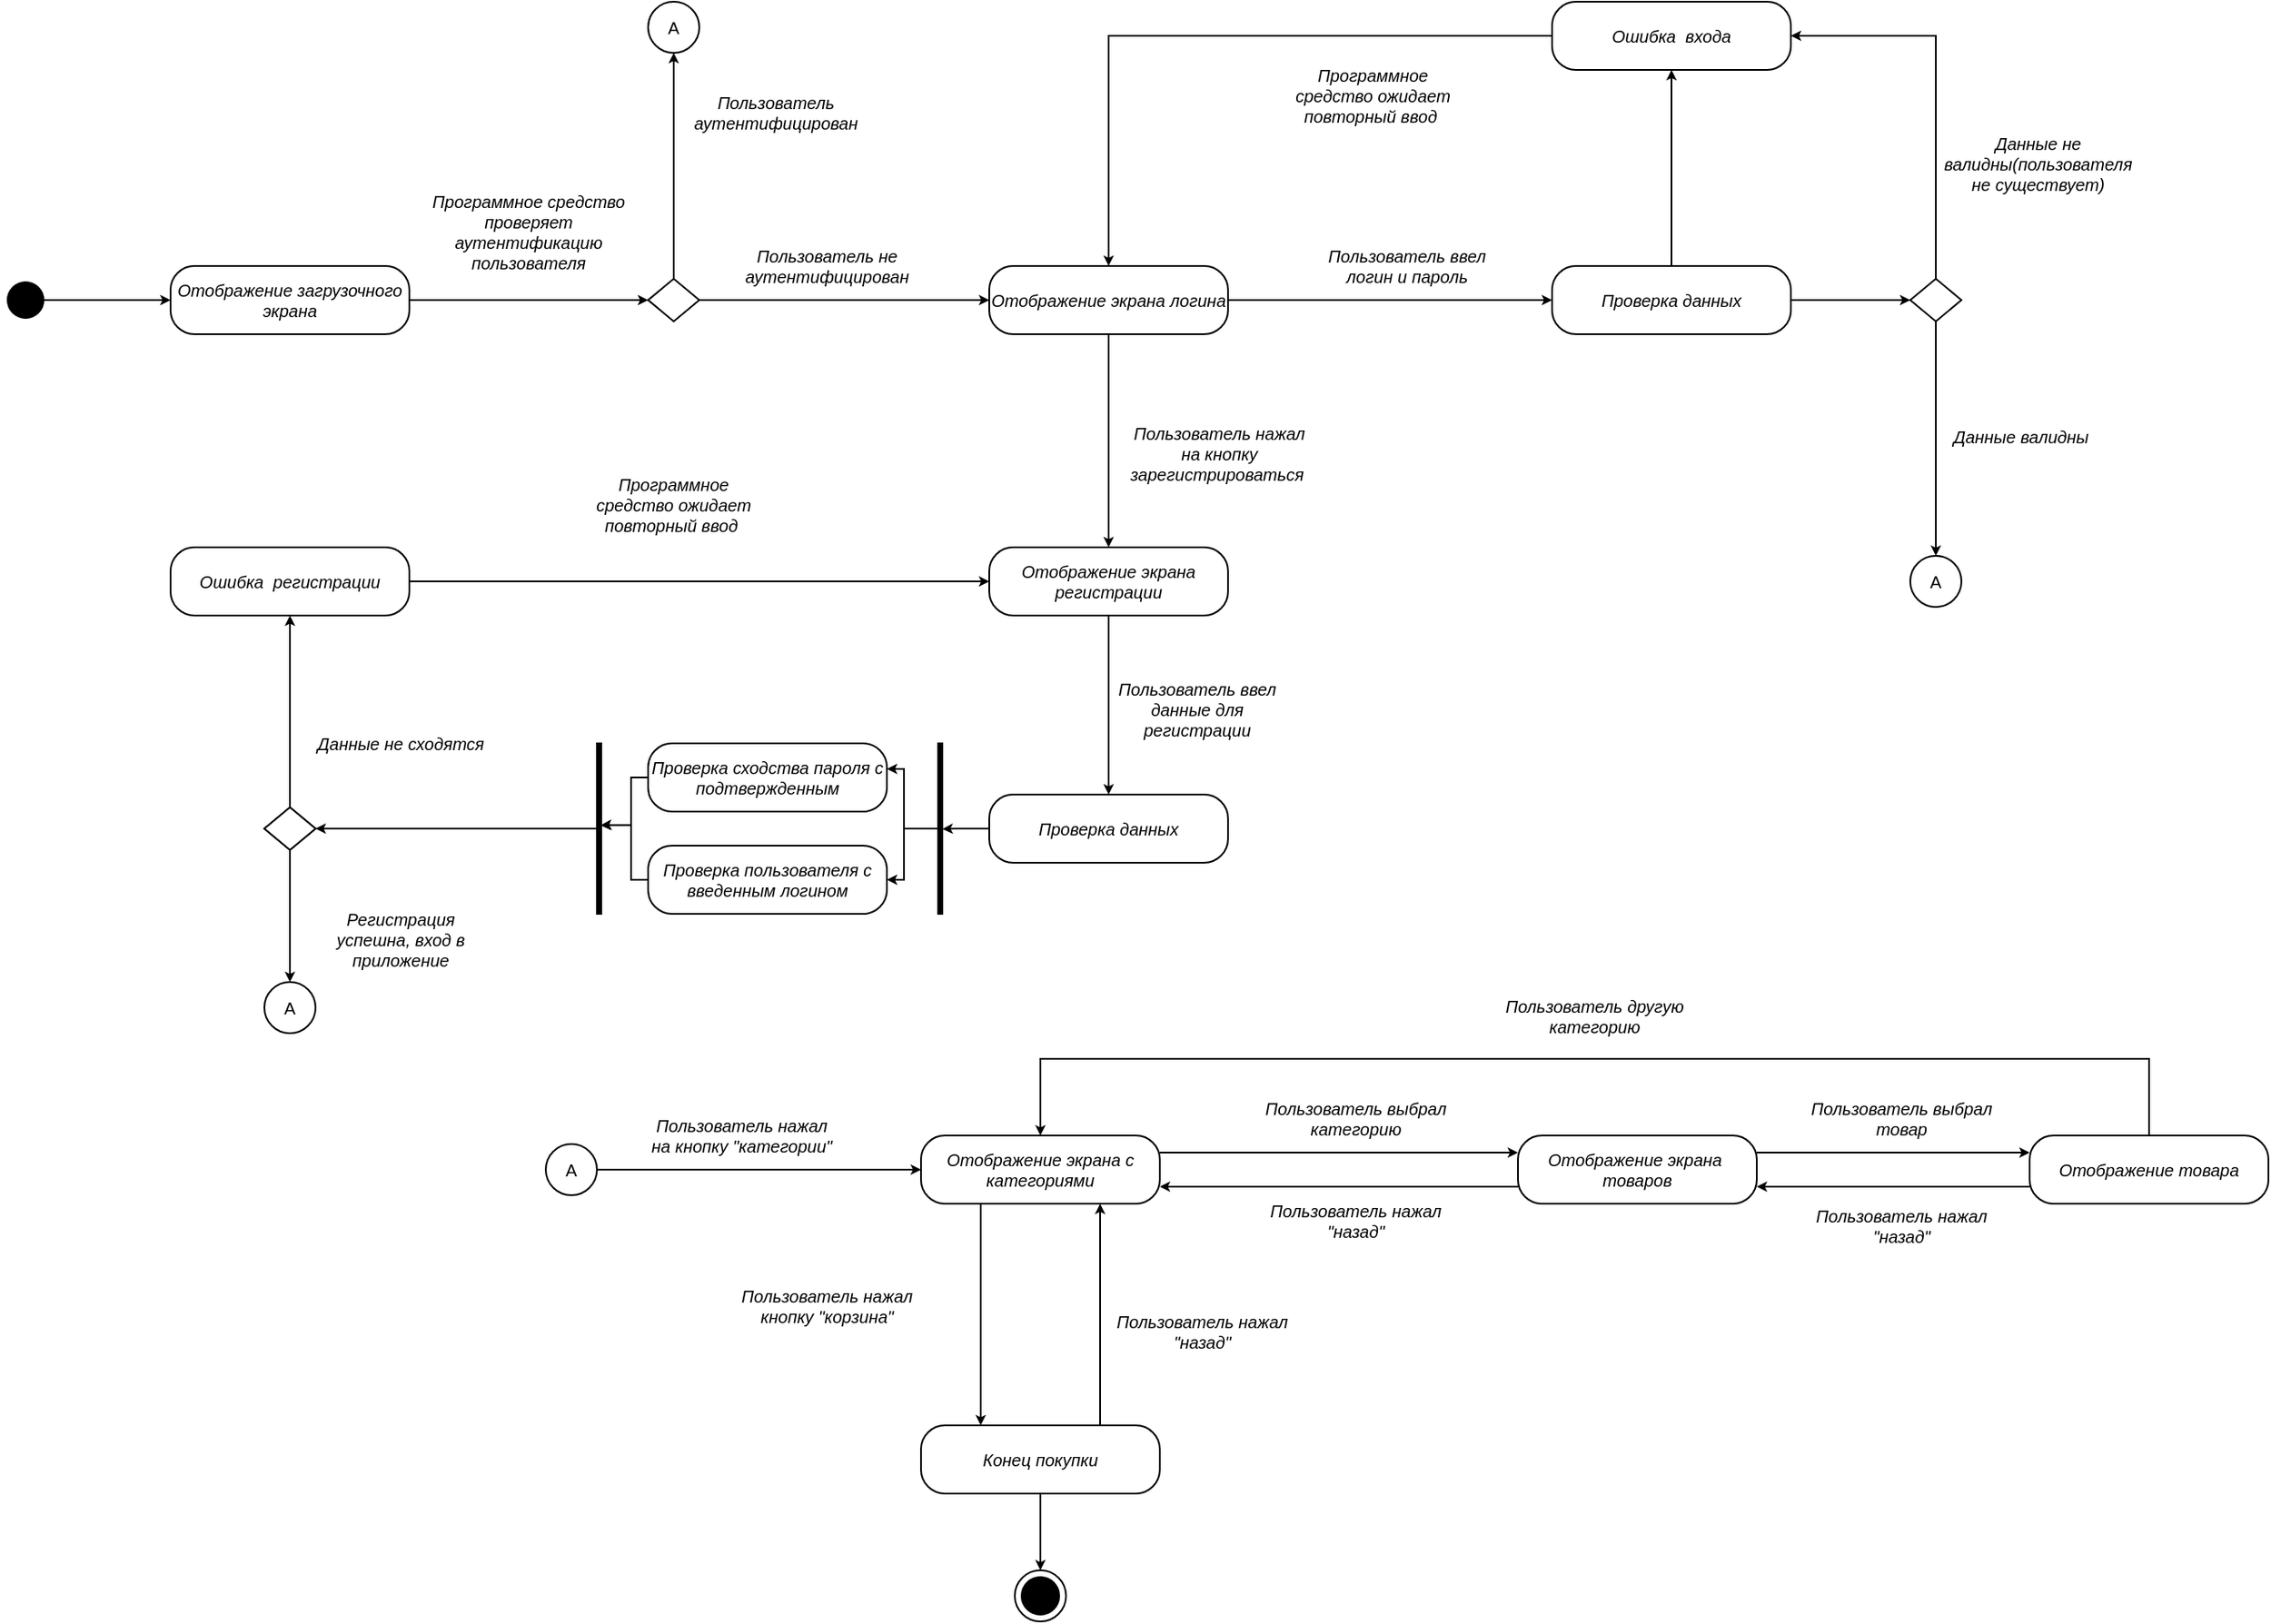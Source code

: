 <mxfile version="20.6.2" type="github">
  <diagram id="l8J2g5TpsDYImU-tIMu_" name="Page-1">
    <mxGraphModel dx="2966" dy="1563" grid="1" gridSize="10" guides="1" tooltips="1" connect="1" arrows="1" fold="1" page="1" pageScale="1" pageWidth="1654" pageHeight="1169" math="0" shadow="0">
      <root>
        <mxCell id="0" />
        <mxCell id="1" parent="0" />
        <mxCell id="iy_xwFXuVE4hslFyYQIE-25" value="" style="ellipse;html=1;shape=endState;fillColor=#000000;strokeColor=none;fontSize=10;" parent="1" vertex="1">
          <mxGeometry x="170" y="300" width="30" height="30" as="geometry" />
        </mxCell>
        <mxCell id="iy_xwFXuVE4hslFyYQIE-46" style="edgeStyle=orthogonalEdgeStyle;rounded=0;orthogonalLoop=1;jettySize=auto;html=1;exitX=1;exitY=0.5;exitDx=0;exitDy=0;entryX=0;entryY=0.5;entryDx=0;entryDy=0;strokeWidth=1;fontSize=10;endSize=3;" parent="1" source="iy_xwFXuVE4hslFyYQIE-30" target="iy_xwFXuVE4hslFyYQIE-41" edge="1">
          <mxGeometry relative="1" as="geometry" />
        </mxCell>
        <mxCell id="iy_xwFXuVE4hslFyYQIE-30" value="&lt;i&gt;Отображение загрузочного экрана&lt;/i&gt;" style="rounded=1;whiteSpace=wrap;html=1;strokeColor=default;fontSize=10;arcSize=35;" parent="1" vertex="1">
          <mxGeometry x="270" y="295" width="140" height="40" as="geometry" />
        </mxCell>
        <mxCell id="iy_xwFXuVE4hslFyYQIE-53" style="edgeStyle=orthogonalEdgeStyle;rounded=0;orthogonalLoop=1;jettySize=auto;html=1;exitX=0.5;exitY=1;exitDx=0;exitDy=0;entryX=0.5;entryY=0;entryDx=0;entryDy=0;strokeWidth=1;fontSize=10;endSize=3;" parent="1" source="iy_xwFXuVE4hslFyYQIE-36" target="iy_xwFXuVE4hslFyYQIE-52" edge="1">
          <mxGeometry relative="1" as="geometry" />
        </mxCell>
        <mxCell id="iy_xwFXuVE4hslFyYQIE-55" style="edgeStyle=orthogonalEdgeStyle;rounded=0;orthogonalLoop=1;jettySize=auto;html=1;exitX=1;exitY=0.5;exitDx=0;exitDy=0;entryX=0;entryY=0.5;entryDx=0;entryDy=0;strokeWidth=1;fontSize=10;endSize=3;" parent="1" source="iy_xwFXuVE4hslFyYQIE-36" target="iy_xwFXuVE4hslFyYQIE-37" edge="1">
          <mxGeometry relative="1" as="geometry" />
        </mxCell>
        <mxCell id="iy_xwFXuVE4hslFyYQIE-36" value="&lt;i&gt;Отображение экрана логина&lt;/i&gt;" style="rounded=1;whiteSpace=wrap;html=1;strokeColor=default;fontSize=10;arcSize=35;" parent="1" vertex="1">
          <mxGeometry x="750" y="295" width="140" height="40" as="geometry" />
        </mxCell>
        <mxCell id="zdR8yg-iXQoB8cMZ2nFd-6" style="edgeStyle=orthogonalEdgeStyle;rounded=0;orthogonalLoop=1;jettySize=auto;html=1;exitX=0.5;exitY=0;exitDx=0;exitDy=0;entryX=0.5;entryY=1;entryDx=0;entryDy=0;startSize=6;endSize=3;" parent="1" source="iy_xwFXuVE4hslFyYQIE-37" target="iy_xwFXuVE4hslFyYQIE-64" edge="1">
          <mxGeometry relative="1" as="geometry" />
        </mxCell>
        <mxCell id="zdR8yg-iXQoB8cMZ2nFd-10" style="edgeStyle=orthogonalEdgeStyle;rounded=0;orthogonalLoop=1;jettySize=auto;html=1;exitX=1;exitY=0.5;exitDx=0;exitDy=0;entryX=0;entryY=0.5;entryDx=0;entryDy=0;startSize=6;endSize=3;" parent="1" source="iy_xwFXuVE4hslFyYQIE-37" target="zdR8yg-iXQoB8cMZ2nFd-9" edge="1">
          <mxGeometry relative="1" as="geometry" />
        </mxCell>
        <mxCell id="iy_xwFXuVE4hslFyYQIE-37" value="&lt;i&gt;Проверка данных&lt;/i&gt;" style="rounded=1;whiteSpace=wrap;html=1;strokeColor=default;fontSize=10;arcSize=35;" parent="1" vertex="1">
          <mxGeometry x="1080" y="295" width="140" height="40" as="geometry" />
        </mxCell>
        <mxCell id="iy_xwFXuVE4hslFyYQIE-38" value="" style="endArrow=classic;html=1;fontSize=10;entryX=0;entryY=0.5;entryDx=0;entryDy=0;strokeWidth=1;rounded=0;endSize=3;" parent="1" source="iy_xwFXuVE4hslFyYQIE-25" target="iy_xwFXuVE4hslFyYQIE-30" edge="1">
          <mxGeometry width="50" height="50" relative="1" as="geometry">
            <mxPoint x="350" y="370" as="sourcePoint" />
            <mxPoint x="400" y="320" as="targetPoint" />
          </mxGeometry>
        </mxCell>
        <mxCell id="iy_xwFXuVE4hslFyYQIE-39" style="edgeStyle=orthogonalEdgeStyle;rounded=0;orthogonalLoop=1;jettySize=auto;html=1;exitX=1;exitY=0.5;exitDx=0;exitDy=0;entryX=0.333;entryY=0.502;entryDx=0;entryDy=0;entryPerimeter=0;fontSize=10;" parent="1" source="iy_xwFXuVE4hslFyYQIE-25" target="iy_xwFXuVE4hslFyYQIE-25" edge="1">
          <mxGeometry relative="1" as="geometry" />
        </mxCell>
        <mxCell id="iy_xwFXuVE4hslFyYQIE-48" style="edgeStyle=orthogonalEdgeStyle;rounded=0;orthogonalLoop=1;jettySize=auto;html=1;exitX=0.5;exitY=0;exitDx=0;exitDy=0;entryX=0.5;entryY=1;entryDx=0;entryDy=0;strokeWidth=1;fontSize=10;endSize=3;" parent="1" source="iy_xwFXuVE4hslFyYQIE-41" target="iy_xwFXuVE4hslFyYQIE-47" edge="1">
          <mxGeometry relative="1" as="geometry" />
        </mxCell>
        <mxCell id="iy_xwFXuVE4hslFyYQIE-50" style="edgeStyle=orthogonalEdgeStyle;rounded=0;orthogonalLoop=1;jettySize=auto;html=1;exitX=1;exitY=0.5;exitDx=0;exitDy=0;entryX=0;entryY=0.5;entryDx=0;entryDy=0;strokeWidth=1;fontSize=10;endSize=3;" parent="1" source="iy_xwFXuVE4hslFyYQIE-41" target="iy_xwFXuVE4hslFyYQIE-36" edge="1">
          <mxGeometry relative="1" as="geometry" />
        </mxCell>
        <mxCell id="iy_xwFXuVE4hslFyYQIE-41" value="" style="rhombus;whiteSpace=wrap;html=1;strokeColor=#000000;fontSize=10;" parent="1" vertex="1">
          <mxGeometry x="550" y="302.5" width="30" height="25" as="geometry" />
        </mxCell>
        <mxCell id="iy_xwFXuVE4hslFyYQIE-43" value="&lt;i&gt;Программное средство проверяет аутентификацию пользователя&lt;/i&gt;" style="text;html=1;strokeColor=none;fillColor=none;align=center;verticalAlign=middle;whiteSpace=wrap;rounded=0;fontSize=10;" parent="1" vertex="1">
          <mxGeometry x="410" y="250" width="140" height="50" as="geometry" />
        </mxCell>
        <mxCell id="iy_xwFXuVE4hslFyYQIE-47" value="А" style="ellipse;whiteSpace=wrap;html=1;aspect=fixed;strokeColor=#000000;fontSize=10;" parent="1" vertex="1">
          <mxGeometry x="550" y="140" width="30" height="30" as="geometry" />
        </mxCell>
        <mxCell id="iy_xwFXuVE4hslFyYQIE-49" value="&lt;i&gt;Пользователь аутентифицирован&lt;/i&gt;" style="text;html=1;strokeColor=none;fillColor=none;align=center;verticalAlign=middle;whiteSpace=wrap;rounded=0;fontSize=10;" parent="1" vertex="1">
          <mxGeometry x="570" y="180" width="110" height="50" as="geometry" />
        </mxCell>
        <mxCell id="iy_xwFXuVE4hslFyYQIE-51" value="&lt;i&gt;Пользователь не аутентифицирован&lt;/i&gt;" style="text;html=1;strokeColor=none;fillColor=none;align=center;verticalAlign=middle;whiteSpace=wrap;rounded=0;fontSize=10;" parent="1" vertex="1">
          <mxGeometry x="600" y="270" width="110" height="50" as="geometry" />
        </mxCell>
        <mxCell id="iy_xwFXuVE4hslFyYQIE-73" style="edgeStyle=orthogonalEdgeStyle;rounded=0;orthogonalLoop=1;jettySize=auto;html=1;exitX=0.5;exitY=1;exitDx=0;exitDy=0;entryX=0.5;entryY=0;entryDx=0;entryDy=0;strokeWidth=1;fontSize=10;endSize=3;" parent="1" source="iy_xwFXuVE4hslFyYQIE-52" target="iy_xwFXuVE4hslFyYQIE-76" edge="1">
          <mxGeometry relative="1" as="geometry">
            <mxPoint x="820" y="590" as="targetPoint" />
          </mxGeometry>
        </mxCell>
        <mxCell id="iy_xwFXuVE4hslFyYQIE-52" value="&lt;i&gt;Отображение экрана регистрации&lt;/i&gt;" style="rounded=1;whiteSpace=wrap;html=1;strokeColor=default;fontSize=10;arcSize=35;" parent="1" vertex="1">
          <mxGeometry x="750" y="460" width="140" height="40" as="geometry" />
        </mxCell>
        <mxCell id="iy_xwFXuVE4hslFyYQIE-54" value="&lt;i&gt;Пользователь нажал на кнопку зарегистрироваться&amp;nbsp;&lt;/i&gt;" style="text;html=1;strokeColor=none;fillColor=none;align=center;verticalAlign=middle;whiteSpace=wrap;rounded=0;fontSize=10;" parent="1" vertex="1">
          <mxGeometry x="830" y="380" width="110" height="50" as="geometry" />
        </mxCell>
        <mxCell id="iy_xwFXuVE4hslFyYQIE-56" value="&lt;i&gt;Пользователь ввел логин и пароль&lt;/i&gt;" style="text;html=1;strokeColor=none;fillColor=none;align=center;verticalAlign=middle;whiteSpace=wrap;rounded=0;fontSize=10;" parent="1" vertex="1">
          <mxGeometry x="940" y="270" width="110" height="50" as="geometry" />
        </mxCell>
        <mxCell id="iy_xwFXuVE4hslFyYQIE-60" value="А" style="ellipse;whiteSpace=wrap;html=1;aspect=fixed;strokeColor=#000000;fontSize=10;" parent="1" vertex="1">
          <mxGeometry x="1290" y="465" width="30" height="30" as="geometry" />
        </mxCell>
        <mxCell id="iy_xwFXuVE4hslFyYQIE-63" value="&lt;i&gt;Данные валидны&lt;/i&gt;" style="text;html=1;strokeColor=none;fillColor=none;align=center;verticalAlign=middle;whiteSpace=wrap;rounded=0;fontSize=10;" parent="1" vertex="1">
          <mxGeometry x="1300" y="370" width="110" height="50" as="geometry" />
        </mxCell>
        <mxCell id="zdR8yg-iXQoB8cMZ2nFd-7" style="edgeStyle=orthogonalEdgeStyle;rounded=0;orthogonalLoop=1;jettySize=auto;html=1;exitX=0;exitY=0.5;exitDx=0;exitDy=0;entryX=0.5;entryY=0;entryDx=0;entryDy=0;startSize=6;endSize=3;" parent="1" source="iy_xwFXuVE4hslFyYQIE-64" target="iy_xwFXuVE4hslFyYQIE-36" edge="1">
          <mxGeometry relative="1" as="geometry" />
        </mxCell>
        <mxCell id="iy_xwFXuVE4hslFyYQIE-64" value="&lt;i&gt;Ошибка&amp;nbsp; входа&lt;/i&gt;" style="rounded=1;whiteSpace=wrap;html=1;strokeColor=default;fontSize=10;arcSize=35;" parent="1" vertex="1">
          <mxGeometry x="1080" y="140" width="140" height="40" as="geometry" />
        </mxCell>
        <mxCell id="iy_xwFXuVE4hslFyYQIE-66" value="&lt;i&gt;Данные не валидны(пользователя не существует)&lt;/i&gt;" style="text;html=1;strokeColor=none;fillColor=none;align=center;verticalAlign=middle;whiteSpace=wrap;rounded=0;fontSize=10;" parent="1" vertex="1">
          <mxGeometry x="1310" y="210" width="110" height="50" as="geometry" />
        </mxCell>
        <mxCell id="iy_xwFXuVE4hslFyYQIE-68" value="&lt;i&gt;Пользователь ввел данные для регистрации&lt;/i&gt;" style="text;html=1;strokeColor=none;fillColor=none;align=center;verticalAlign=middle;whiteSpace=wrap;rounded=0;fontSize=10;" parent="1" vertex="1">
          <mxGeometry x="817" y="530" width="110" height="50" as="geometry" />
        </mxCell>
        <mxCell id="zdR8yg-iXQoB8cMZ2nFd-2" style="edgeStyle=orthogonalEdgeStyle;rounded=0;orthogonalLoop=1;jettySize=auto;html=1;entryX=1.029;entryY=0.502;entryDx=0;entryDy=0;entryPerimeter=0;startSize=6;endSize=3;" parent="1" source="iy_xwFXuVE4hslFyYQIE-76" target="zdR8yg-iXQoB8cMZ2nFd-1" edge="1">
          <mxGeometry relative="1" as="geometry" />
        </mxCell>
        <mxCell id="iy_xwFXuVE4hslFyYQIE-76" value="&lt;i&gt;Проверка данных&lt;/i&gt;" style="rounded=1;whiteSpace=wrap;html=1;strokeColor=default;fontSize=10;arcSize=35;" parent="1" vertex="1">
          <mxGeometry x="750" y="605" width="140" height="40" as="geometry" />
        </mxCell>
        <mxCell id="zdR8yg-iXQoB8cMZ2nFd-5" style="edgeStyle=orthogonalEdgeStyle;rounded=0;orthogonalLoop=1;jettySize=auto;html=1;exitX=1;exitY=0.5;exitDx=0;exitDy=0;entryX=0;entryY=0.5;entryDx=0;entryDy=0;startSize=6;endSize=3;" parent="1" source="iy_xwFXuVE4hslFyYQIE-78" target="iy_xwFXuVE4hslFyYQIE-52" edge="1">
          <mxGeometry relative="1" as="geometry" />
        </mxCell>
        <mxCell id="iy_xwFXuVE4hslFyYQIE-78" value="&lt;i&gt;Ошибка&amp;nbsp; регистрации&lt;/i&gt;" style="rounded=1;whiteSpace=wrap;html=1;strokeColor=default;fontSize=10;arcSize=35;" parent="1" vertex="1">
          <mxGeometry x="270" y="460" width="140" height="40" as="geometry" />
        </mxCell>
        <mxCell id="iy_xwFXuVE4hslFyYQIE-81" value="&lt;i&gt;Данные не сходятся&lt;/i&gt;" style="text;html=1;strokeColor=none;fillColor=none;align=center;verticalAlign=middle;whiteSpace=wrap;rounded=0;fontSize=10;" parent="1" vertex="1">
          <mxGeometry x="350" y="550" width="110" height="50" as="geometry" />
        </mxCell>
        <mxCell id="iy_xwFXuVE4hslFyYQIE-84" value="&lt;i&gt;Регистрация успешна, вход в приложение&lt;/i&gt;" style="text;html=1;strokeColor=none;fillColor=none;align=center;verticalAlign=middle;whiteSpace=wrap;rounded=0;fontSize=10;" parent="1" vertex="1">
          <mxGeometry x="350" y="665" width="110" height="50" as="geometry" />
        </mxCell>
        <mxCell id="iy_xwFXuVE4hslFyYQIE-85" value="А" style="ellipse;whiteSpace=wrap;html=1;aspect=fixed;strokeColor=#000000;fontSize=10;" parent="1" vertex="1">
          <mxGeometry x="325" y="715" width="30" height="30" as="geometry" />
        </mxCell>
        <mxCell id="iy_xwFXuVE4hslFyYQIE-108" style="edgeStyle=orthogonalEdgeStyle;rounded=0;orthogonalLoop=1;jettySize=auto;html=1;strokeWidth=1;fontSize=10;endSize=3;" parent="1" source="iy_xwFXuVE4hslFyYQIE-92" target="iy_xwFXuVE4hslFyYQIE-107" edge="1">
          <mxGeometry relative="1" as="geometry" />
        </mxCell>
        <mxCell id="iy_xwFXuVE4hslFyYQIE-92" value="" style="html=1;points=[];perimeter=orthogonalPerimeter;strokeColor=#000000;fontSize=10;fillColor=#000000;" parent="1" vertex="1">
          <mxGeometry x="520" y="575" width="2.5" height="100" as="geometry" />
        </mxCell>
        <mxCell id="iy_xwFXuVE4hslFyYQIE-103" style="edgeStyle=orthogonalEdgeStyle;rounded=0;orthogonalLoop=1;jettySize=auto;html=1;entryX=0.974;entryY=0.482;entryDx=0;entryDy=0;entryPerimeter=0;strokeWidth=1;fontSize=10;endSize=3;" parent="1" source="iy_xwFXuVE4hslFyYQIE-94" target="iy_xwFXuVE4hslFyYQIE-92" edge="1">
          <mxGeometry relative="1" as="geometry">
            <Array as="points">
              <mxPoint x="540" y="595" />
              <mxPoint x="540" y="623" />
              <mxPoint x="525" y="623" />
            </Array>
          </mxGeometry>
        </mxCell>
        <mxCell id="iy_xwFXuVE4hslFyYQIE-94" value="&lt;i&gt;Проверка сходства пароля с подтвержденным&lt;/i&gt;" style="rounded=1;whiteSpace=wrap;html=1;strokeColor=default;fontSize=10;arcSize=35;" parent="1" vertex="1">
          <mxGeometry x="550" y="575" width="140" height="40" as="geometry" />
        </mxCell>
        <mxCell id="iy_xwFXuVE4hslFyYQIE-99" style="edgeStyle=orthogonalEdgeStyle;rounded=0;orthogonalLoop=1;jettySize=auto;html=1;entryX=1;entryY=0.375;entryDx=0;entryDy=0;entryPerimeter=0;strokeWidth=1;fontSize=10;endSize=3;" parent="1" target="iy_xwFXuVE4hslFyYQIE-94" edge="1">
          <mxGeometry relative="1" as="geometry">
            <Array as="points">
              <mxPoint x="700" y="625" />
              <mxPoint x="700" y="590" />
            </Array>
            <mxPoint x="720" y="625" as="sourcePoint" />
          </mxGeometry>
        </mxCell>
        <mxCell id="iy_xwFXuVE4hslFyYQIE-100" style="edgeStyle=orthogonalEdgeStyle;rounded=0;orthogonalLoop=1;jettySize=auto;html=1;entryX=1;entryY=0.5;entryDx=0;entryDy=0;strokeWidth=1;fontSize=10;endSize=3;" parent="1" target="iy_xwFXuVE4hslFyYQIE-96" edge="1">
          <mxGeometry relative="1" as="geometry">
            <Array as="points">
              <mxPoint x="700" y="625" />
              <mxPoint x="700" y="655" />
            </Array>
            <mxPoint x="720" y="625" as="sourcePoint" />
          </mxGeometry>
        </mxCell>
        <mxCell id="iy_xwFXuVE4hslFyYQIE-105" style="edgeStyle=orthogonalEdgeStyle;rounded=0;orthogonalLoop=1;jettySize=auto;html=1;exitX=0;exitY=0.5;exitDx=0;exitDy=0;entryX=0.865;entryY=0.479;entryDx=0;entryDy=0;entryPerimeter=0;strokeWidth=1;fontSize=10;endSize=3;" parent="1" source="iy_xwFXuVE4hslFyYQIE-96" target="iy_xwFXuVE4hslFyYQIE-92" edge="1">
          <mxGeometry relative="1" as="geometry">
            <Array as="points">
              <mxPoint x="540" y="655" />
              <mxPoint x="540" y="623" />
            </Array>
          </mxGeometry>
        </mxCell>
        <mxCell id="iy_xwFXuVE4hslFyYQIE-96" value="&lt;i&gt;Проверка пользователя с введенным логином&lt;/i&gt;" style="rounded=1;whiteSpace=wrap;html=1;strokeColor=default;fontSize=10;arcSize=35;" parent="1" vertex="1">
          <mxGeometry x="550" y="635" width="140" height="40" as="geometry" />
        </mxCell>
        <mxCell id="iy_xwFXuVE4hslFyYQIE-107" value="" style="rhombus;whiteSpace=wrap;html=1;strokeColor=#000000;fontSize=10;" parent="1" vertex="1">
          <mxGeometry x="325" y="612.5" width="30" height="25" as="geometry" />
        </mxCell>
        <mxCell id="iy_xwFXuVE4hslFyYQIE-110" style="edgeStyle=orthogonalEdgeStyle;rounded=0;orthogonalLoop=1;jettySize=auto;html=1;exitX=0.5;exitY=0;exitDx=0;exitDy=0;entryX=0.5;entryY=1;entryDx=0;entryDy=0;strokeWidth=1;fontSize=10;endSize=3;" parent="1" source="iy_xwFXuVE4hslFyYQIE-109" target="iy_xwFXuVE4hslFyYQIE-78" edge="1">
          <mxGeometry relative="1" as="geometry" />
        </mxCell>
        <mxCell id="iy_xwFXuVE4hslFyYQIE-111" style="edgeStyle=orthogonalEdgeStyle;rounded=0;orthogonalLoop=1;jettySize=auto;html=1;exitX=0.5;exitY=1;exitDx=0;exitDy=0;strokeWidth=1;fontSize=10;endSize=3;" parent="1" source="iy_xwFXuVE4hslFyYQIE-109" target="iy_xwFXuVE4hslFyYQIE-85" edge="1">
          <mxGeometry relative="1" as="geometry" />
        </mxCell>
        <mxCell id="iy_xwFXuVE4hslFyYQIE-109" value="" style="rhombus;whiteSpace=wrap;html=1;strokeColor=#000000;fontSize=10;" parent="1" vertex="1">
          <mxGeometry x="325" y="612.5" width="30" height="25" as="geometry" />
        </mxCell>
        <mxCell id="iy_xwFXuVE4hslFyYQIE-114" style="edgeStyle=orthogonalEdgeStyle;rounded=0;orthogonalLoop=1;jettySize=auto;html=1;exitX=1;exitY=0.5;exitDx=0;exitDy=0;strokeWidth=1;fontSize=10;endSize=3;" parent="1" source="iy_xwFXuVE4hslFyYQIE-112" target="iy_xwFXuVE4hslFyYQIE-113" edge="1">
          <mxGeometry relative="1" as="geometry" />
        </mxCell>
        <mxCell id="iy_xwFXuVE4hslFyYQIE-112" value="А" style="ellipse;whiteSpace=wrap;html=1;aspect=fixed;strokeColor=#000000;fontSize=10;" parent="1" vertex="1">
          <mxGeometry x="490" y="810" width="30" height="30" as="geometry" />
        </mxCell>
        <mxCell id="iy_xwFXuVE4hslFyYQIE-117" style="edgeStyle=orthogonalEdgeStyle;rounded=0;orthogonalLoop=1;jettySize=auto;html=1;exitX=1;exitY=0.25;exitDx=0;exitDy=0;entryX=0;entryY=0.25;entryDx=0;entryDy=0;strokeWidth=1;fontSize=10;endSize=3;" parent="1" source="iy_xwFXuVE4hslFyYQIE-113" target="iy_xwFXuVE4hslFyYQIE-116" edge="1">
          <mxGeometry relative="1" as="geometry" />
        </mxCell>
        <mxCell id="iy_xwFXuVE4hslFyYQIE-123" style="edgeStyle=orthogonalEdgeStyle;rounded=0;orthogonalLoop=1;jettySize=auto;html=1;exitX=0.25;exitY=1;exitDx=0;exitDy=0;entryX=0.25;entryY=0;entryDx=0;entryDy=0;strokeWidth=1;fontSize=10;endSize=3;" parent="1" source="iy_xwFXuVE4hslFyYQIE-113" target="iy_xwFXuVE4hslFyYQIE-122" edge="1">
          <mxGeometry relative="1" as="geometry">
            <Array as="points" />
          </mxGeometry>
        </mxCell>
        <mxCell id="iy_xwFXuVE4hslFyYQIE-113" value="&lt;i&gt;Отображение экрана с категориями&lt;/i&gt;" style="rounded=1;whiteSpace=wrap;html=1;strokeColor=default;fontSize=10;arcSize=35;" parent="1" vertex="1">
          <mxGeometry x="710" y="805" width="140" height="40" as="geometry" />
        </mxCell>
        <mxCell id="iy_xwFXuVE4hslFyYQIE-115" value="&lt;i&gt;Пользователь нажал на кнопку &quot;категории&quot;&lt;/i&gt;" style="text;html=1;strokeColor=none;fillColor=none;align=center;verticalAlign=middle;whiteSpace=wrap;rounded=0;fontSize=10;" parent="1" vertex="1">
          <mxGeometry x="550" y="780" width="110" height="50" as="geometry" />
        </mxCell>
        <mxCell id="iy_xwFXuVE4hslFyYQIE-120" style="edgeStyle=orthogonalEdgeStyle;rounded=0;orthogonalLoop=1;jettySize=auto;html=1;exitX=0;exitY=0.75;exitDx=0;exitDy=0;entryX=1;entryY=0.75;entryDx=0;entryDy=0;strokeWidth=1;fontSize=10;endSize=3;" parent="1" source="iy_xwFXuVE4hslFyYQIE-116" target="iy_xwFXuVE4hslFyYQIE-113" edge="1">
          <mxGeometry relative="1" as="geometry" />
        </mxCell>
        <mxCell id="iy_xwFXuVE4hslFyYQIE-136" style="edgeStyle=orthogonalEdgeStyle;rounded=0;orthogonalLoop=1;jettySize=auto;html=1;exitX=1;exitY=0.25;exitDx=0;exitDy=0;entryX=0;entryY=0.25;entryDx=0;entryDy=0;strokeWidth=1;fontSize=10;endSize=3;" parent="1" source="iy_xwFXuVE4hslFyYQIE-116" target="iy_xwFXuVE4hslFyYQIE-131" edge="1">
          <mxGeometry relative="1" as="geometry" />
        </mxCell>
        <mxCell id="iy_xwFXuVE4hslFyYQIE-116" value="&lt;i&gt;Отображение экрана&amp;nbsp; товаров&lt;/i&gt;" style="rounded=1;whiteSpace=wrap;html=1;strokeColor=default;fontSize=10;arcSize=35;" parent="1" vertex="1">
          <mxGeometry x="1060" y="805" width="140" height="40" as="geometry" />
        </mxCell>
        <mxCell id="iy_xwFXuVE4hslFyYQIE-118" value="&lt;i&gt;Пользователь выбрал категорию&lt;/i&gt;" style="text;html=1;strokeColor=none;fillColor=none;align=center;verticalAlign=middle;whiteSpace=wrap;rounded=0;fontSize=10;" parent="1" vertex="1">
          <mxGeometry x="910" y="770" width="110" height="50" as="geometry" />
        </mxCell>
        <mxCell id="iy_xwFXuVE4hslFyYQIE-121" value="&lt;i&gt;Пользователь нажал &quot;назад&quot;&lt;/i&gt;" style="text;html=1;strokeColor=none;fillColor=none;align=center;verticalAlign=middle;whiteSpace=wrap;rounded=0;fontSize=10;" parent="1" vertex="1">
          <mxGeometry x="910" y="830" width="110" height="50" as="geometry" />
        </mxCell>
        <mxCell id="iy_xwFXuVE4hslFyYQIE-127" style="edgeStyle=orthogonalEdgeStyle;rounded=0;orthogonalLoop=1;jettySize=auto;html=1;exitX=0.5;exitY=1;exitDx=0;exitDy=0;entryX=0.5;entryY=0;entryDx=0;entryDy=0;strokeWidth=1;fontSize=10;endSize=3;" parent="1" source="iy_xwFXuVE4hslFyYQIE-122" target="iy_xwFXuVE4hslFyYQIE-125" edge="1">
          <mxGeometry relative="1" as="geometry" />
        </mxCell>
        <mxCell id="iy_xwFXuVE4hslFyYQIE-129" style="edgeStyle=orthogonalEdgeStyle;rounded=0;orthogonalLoop=1;jettySize=auto;html=1;exitX=0.75;exitY=0;exitDx=0;exitDy=0;entryX=0.75;entryY=1;entryDx=0;entryDy=0;strokeWidth=1;fontSize=10;endSize=3;" parent="1" source="iy_xwFXuVE4hslFyYQIE-122" target="iy_xwFXuVE4hslFyYQIE-113" edge="1">
          <mxGeometry relative="1" as="geometry" />
        </mxCell>
        <mxCell id="iy_xwFXuVE4hslFyYQIE-122" value="&lt;i&gt;Конец покупки&lt;/i&gt;" style="rounded=1;whiteSpace=wrap;html=1;strokeColor=default;fontSize=10;arcSize=35;" parent="1" vertex="1">
          <mxGeometry x="710" y="975" width="140" height="40" as="geometry" />
        </mxCell>
        <mxCell id="iy_xwFXuVE4hslFyYQIE-124" value="&lt;i&gt;Пользователь нажал кнопку &quot;корзина&quot;&lt;/i&gt;" style="text;html=1;strokeColor=none;fillColor=none;align=center;verticalAlign=middle;whiteSpace=wrap;rounded=0;fontSize=10;" parent="1" vertex="1">
          <mxGeometry x="600" y="880" width="110" height="50" as="geometry" />
        </mxCell>
        <mxCell id="iy_xwFXuVE4hslFyYQIE-125" value="" style="ellipse;html=1;shape=endState;fillColor=#000000;strokeColor=#000000;fontSize=10;" parent="1" vertex="1">
          <mxGeometry x="765" y="1060" width="30" height="30" as="geometry" />
        </mxCell>
        <mxCell id="iy_xwFXuVE4hslFyYQIE-130" value="&lt;i&gt;Пользователь нажал &quot;назад&quot;&lt;/i&gt;" style="text;html=1;strokeColor=none;fillColor=none;align=center;verticalAlign=middle;whiteSpace=wrap;rounded=0;fontSize=10;" parent="1" vertex="1">
          <mxGeometry x="820" y="895" width="110" height="50" as="geometry" />
        </mxCell>
        <mxCell id="iy_xwFXuVE4hslFyYQIE-138" style="edgeStyle=orthogonalEdgeStyle;rounded=0;orthogonalLoop=1;jettySize=auto;html=1;exitX=0;exitY=0.75;exitDx=0;exitDy=0;entryX=1;entryY=0.75;entryDx=0;entryDy=0;strokeWidth=1;fontSize=10;endSize=3;" parent="1" source="iy_xwFXuVE4hslFyYQIE-131" target="iy_xwFXuVE4hslFyYQIE-116" edge="1">
          <mxGeometry relative="1" as="geometry" />
        </mxCell>
        <mxCell id="iy_xwFXuVE4hslFyYQIE-140" style="edgeStyle=orthogonalEdgeStyle;rounded=0;orthogonalLoop=1;jettySize=auto;html=1;exitX=0.5;exitY=0;exitDx=0;exitDy=0;entryX=0.5;entryY=0;entryDx=0;entryDy=0;strokeWidth=1;fontSize=10;endSize=3;" parent="1" source="iy_xwFXuVE4hslFyYQIE-131" target="iy_xwFXuVE4hslFyYQIE-113" edge="1">
          <mxGeometry relative="1" as="geometry">
            <Array as="points">
              <mxPoint x="1430" y="760" />
              <mxPoint x="780" y="760" />
            </Array>
          </mxGeometry>
        </mxCell>
        <mxCell id="iy_xwFXuVE4hslFyYQIE-131" value="&lt;i&gt;Отображение товара&lt;/i&gt;" style="rounded=1;whiteSpace=wrap;html=1;strokeColor=default;fontSize=10;arcSize=35;" parent="1" vertex="1">
          <mxGeometry x="1360" y="805" width="140" height="40" as="geometry" />
        </mxCell>
        <mxCell id="iy_xwFXuVE4hslFyYQIE-137" value="&lt;i&gt;Пользователь выбрал товар&lt;/i&gt;" style="text;html=1;strokeColor=none;fillColor=none;align=center;verticalAlign=middle;whiteSpace=wrap;rounded=0;fontSize=10;" parent="1" vertex="1">
          <mxGeometry x="1230" y="770" width="110" height="50" as="geometry" />
        </mxCell>
        <mxCell id="iy_xwFXuVE4hslFyYQIE-139" value="&lt;i&gt;Пользователь нажал &quot;назад&quot;&lt;/i&gt;" style="text;html=1;strokeColor=none;fillColor=none;align=center;verticalAlign=middle;whiteSpace=wrap;rounded=0;fontSize=10;" parent="1" vertex="1">
          <mxGeometry x="1230" y="832.5" width="110" height="50" as="geometry" />
        </mxCell>
        <mxCell id="iy_xwFXuVE4hslFyYQIE-141" value="&lt;i&gt;Пользователь другую категорию&lt;/i&gt;" style="text;html=1;strokeColor=none;fillColor=none;align=center;verticalAlign=middle;whiteSpace=wrap;rounded=0;fontSize=10;" parent="1" vertex="1">
          <mxGeometry x="1050" y="710" width="110" height="50" as="geometry" />
        </mxCell>
        <mxCell id="zdR8yg-iXQoB8cMZ2nFd-1" value="" style="html=1;points=[];perimeter=orthogonalPerimeter;strokeColor=#000000;fontSize=10;fillColor=#000000;" parent="1" vertex="1">
          <mxGeometry x="720" y="575" width="2.5" height="100" as="geometry" />
        </mxCell>
        <mxCell id="zdR8yg-iXQoB8cMZ2nFd-4" value="&lt;i&gt;Программное средство ожидает повторный ввод&amp;nbsp;&lt;/i&gt;" style="text;html=1;strokeColor=none;fillColor=none;align=center;verticalAlign=middle;whiteSpace=wrap;rounded=0;fontSize=10;" parent="1" vertex="1">
          <mxGeometry x="510" y="410" width="110" height="50" as="geometry" />
        </mxCell>
        <mxCell id="zdR8yg-iXQoB8cMZ2nFd-8" value="&lt;i&gt;Программное средство ожидает повторный ввод&amp;nbsp;&lt;/i&gt;" style="text;html=1;strokeColor=none;fillColor=none;align=center;verticalAlign=middle;whiteSpace=wrap;rounded=0;fontSize=10;" parent="1" vertex="1">
          <mxGeometry x="920" y="170" width="110" height="50" as="geometry" />
        </mxCell>
        <mxCell id="zdR8yg-iXQoB8cMZ2nFd-11" style="edgeStyle=orthogonalEdgeStyle;rounded=0;orthogonalLoop=1;jettySize=auto;html=1;entryX=0.5;entryY=0;entryDx=0;entryDy=0;startSize=6;endSize=3;" parent="1" source="zdR8yg-iXQoB8cMZ2nFd-9" target="iy_xwFXuVE4hslFyYQIE-60" edge="1">
          <mxGeometry relative="1" as="geometry" />
        </mxCell>
        <mxCell id="zdR8yg-iXQoB8cMZ2nFd-12" style="edgeStyle=orthogonalEdgeStyle;rounded=0;orthogonalLoop=1;jettySize=auto;html=1;exitX=0.5;exitY=0;exitDx=0;exitDy=0;entryX=1;entryY=0.5;entryDx=0;entryDy=0;startSize=6;endSize=3;" parent="1" source="zdR8yg-iXQoB8cMZ2nFd-9" target="iy_xwFXuVE4hslFyYQIE-64" edge="1">
          <mxGeometry relative="1" as="geometry" />
        </mxCell>
        <mxCell id="zdR8yg-iXQoB8cMZ2nFd-9" value="" style="rhombus;whiteSpace=wrap;html=1;strokeColor=#000000;fontSize=10;" parent="1" vertex="1">
          <mxGeometry x="1290" y="302.5" width="30" height="25" as="geometry" />
        </mxCell>
      </root>
    </mxGraphModel>
  </diagram>
</mxfile>
